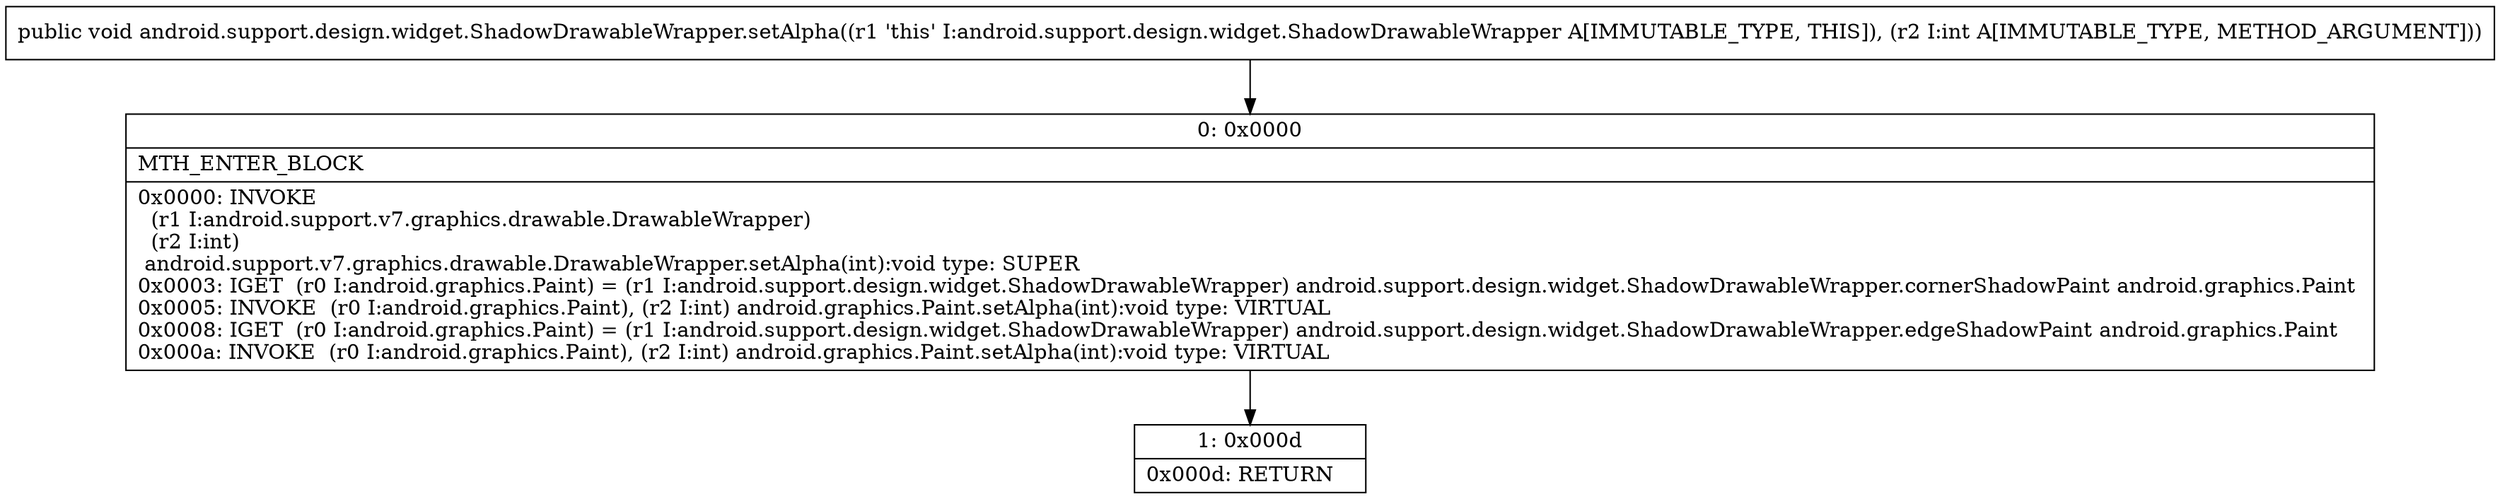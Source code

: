 digraph "CFG forandroid.support.design.widget.ShadowDrawableWrapper.setAlpha(I)V" {
Node_0 [shape=record,label="{0\:\ 0x0000|MTH_ENTER_BLOCK\l|0x0000: INVOKE  \l  (r1 I:android.support.v7.graphics.drawable.DrawableWrapper)\l  (r2 I:int)\l android.support.v7.graphics.drawable.DrawableWrapper.setAlpha(int):void type: SUPER \l0x0003: IGET  (r0 I:android.graphics.Paint) = (r1 I:android.support.design.widget.ShadowDrawableWrapper) android.support.design.widget.ShadowDrawableWrapper.cornerShadowPaint android.graphics.Paint \l0x0005: INVOKE  (r0 I:android.graphics.Paint), (r2 I:int) android.graphics.Paint.setAlpha(int):void type: VIRTUAL \l0x0008: IGET  (r0 I:android.graphics.Paint) = (r1 I:android.support.design.widget.ShadowDrawableWrapper) android.support.design.widget.ShadowDrawableWrapper.edgeShadowPaint android.graphics.Paint \l0x000a: INVOKE  (r0 I:android.graphics.Paint), (r2 I:int) android.graphics.Paint.setAlpha(int):void type: VIRTUAL \l}"];
Node_1 [shape=record,label="{1\:\ 0x000d|0x000d: RETURN   \l}"];
MethodNode[shape=record,label="{public void android.support.design.widget.ShadowDrawableWrapper.setAlpha((r1 'this' I:android.support.design.widget.ShadowDrawableWrapper A[IMMUTABLE_TYPE, THIS]), (r2 I:int A[IMMUTABLE_TYPE, METHOD_ARGUMENT])) }"];
MethodNode -> Node_0;
Node_0 -> Node_1;
}

